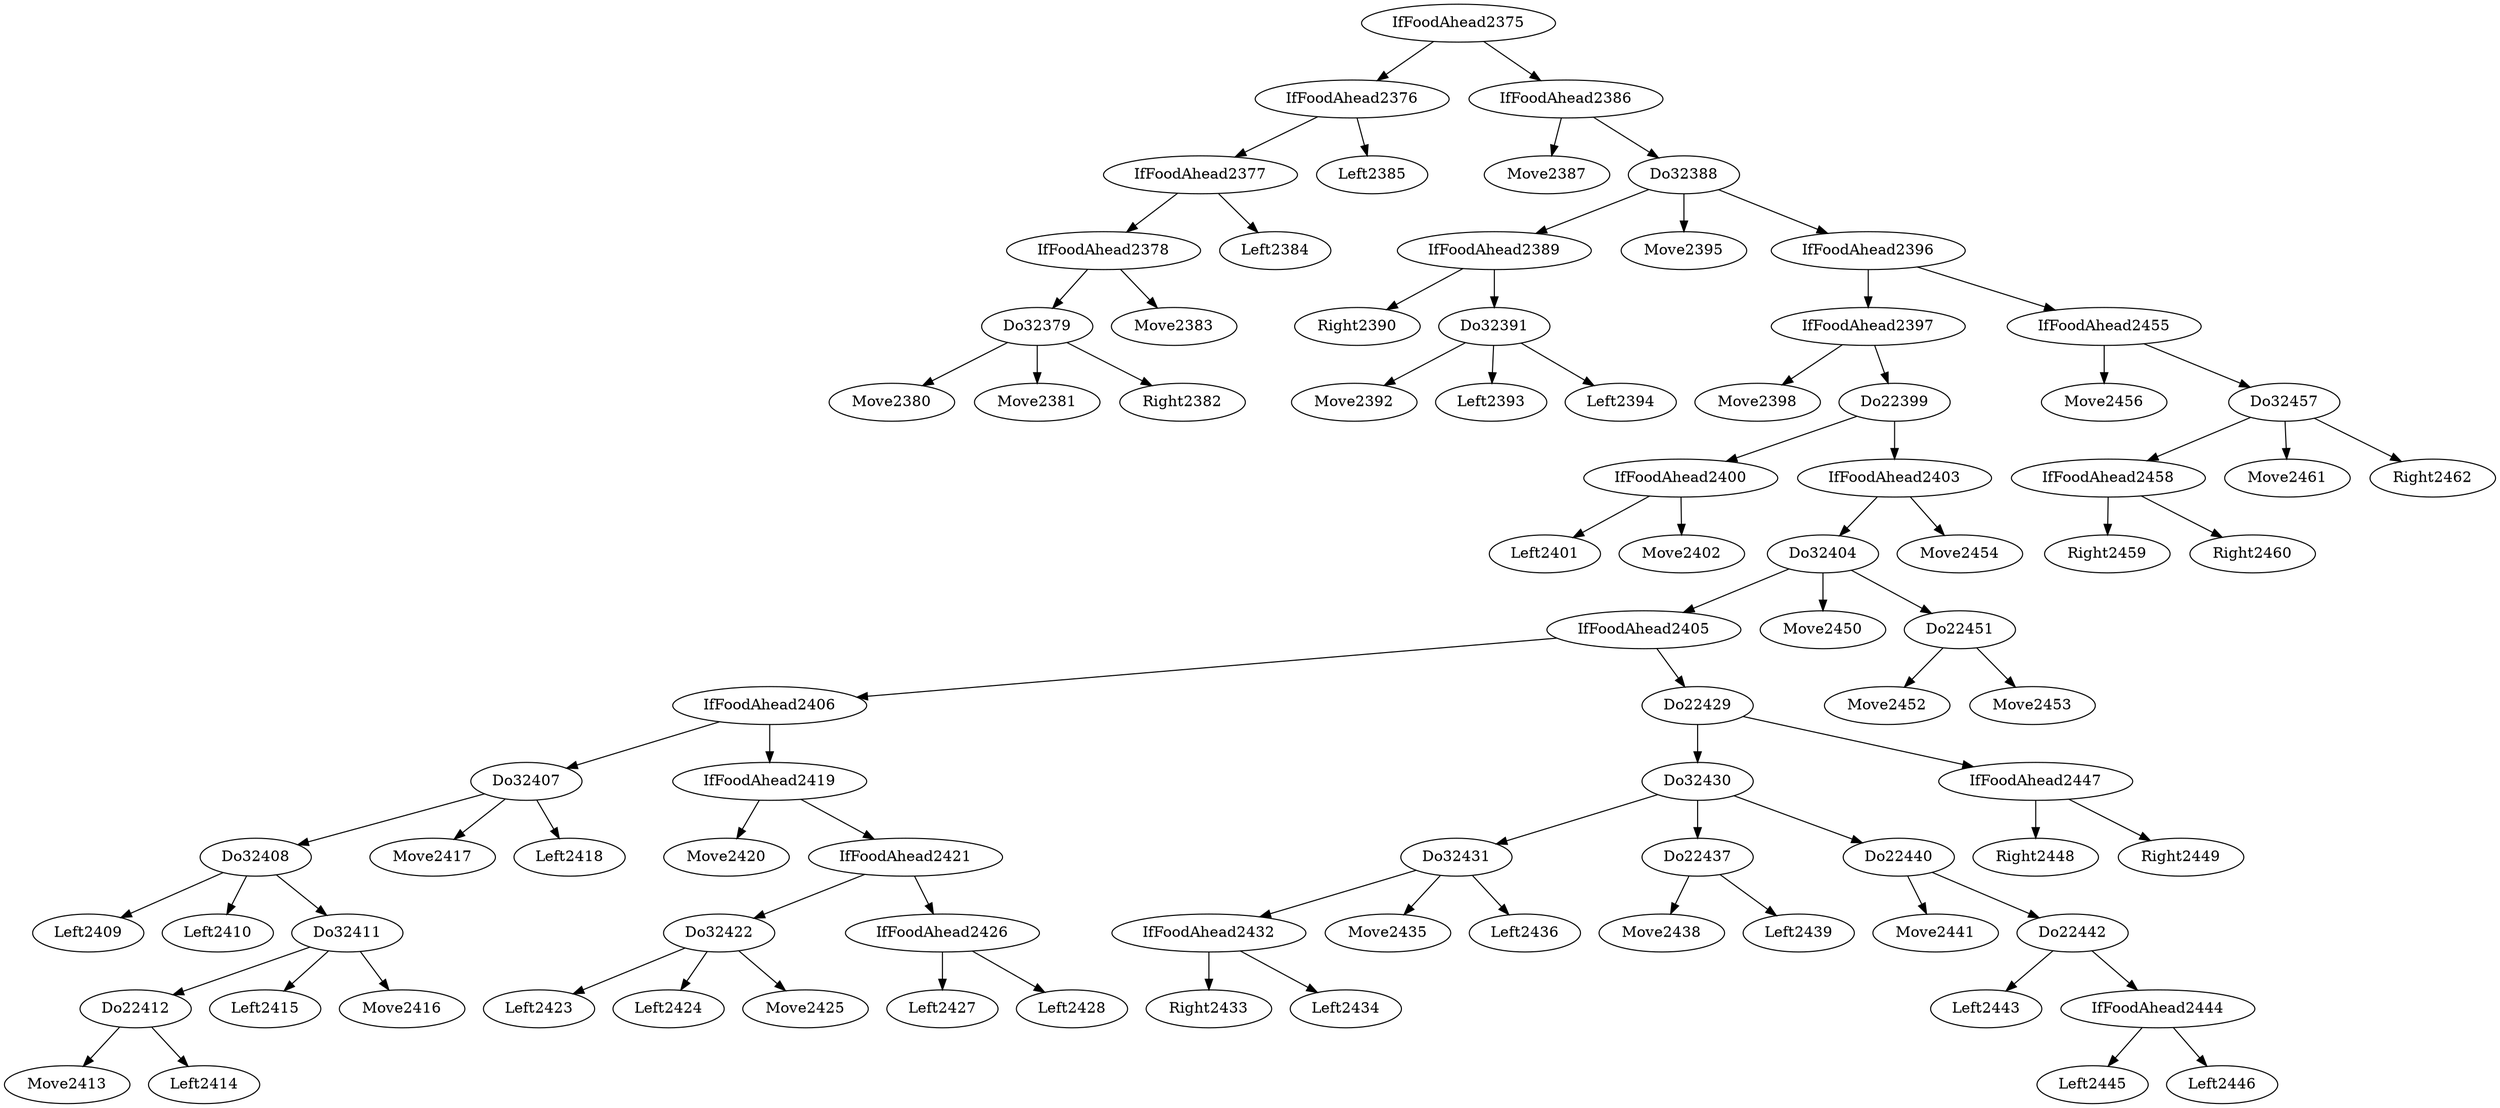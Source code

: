 digraph T {
	Do32379 -> Move2380
	Do32379 -> Move2381
	Do32379 -> Right2382
	IfFoodAhead2378 -> Do32379
	IfFoodAhead2378 -> Move2383
	IfFoodAhead2377 -> IfFoodAhead2378
	IfFoodAhead2377 -> Left2384
	IfFoodAhead2376 -> IfFoodAhead2377
	IfFoodAhead2376 -> Left2385
	IfFoodAhead2375 -> IfFoodAhead2376
	IfFoodAhead2386 -> Move2387
	IfFoodAhead2389 -> Right2390
	Do32391 -> Move2392
	Do32391 -> Left2393
	Do32391 -> Left2394
	IfFoodAhead2389 -> Do32391
	Do32388 -> IfFoodAhead2389
	Do32388 -> Move2395
	IfFoodAhead2397 -> Move2398
	IfFoodAhead2400 -> Left2401
	IfFoodAhead2400 -> Move2402
	Do22399 -> IfFoodAhead2400
	Do32408 -> Left2409
	Do32408 -> Left2410
	Do22412 -> Move2413
	Do22412 -> Left2414
	Do32411 -> Do22412
	Do32411 -> Left2415
	Do32411 -> Move2416
	Do32408 -> Do32411
	Do32407 -> Do32408
	Do32407 -> Move2417
	Do32407 -> Left2418
	IfFoodAhead2406 -> Do32407
	IfFoodAhead2419 -> Move2420
	Do32422 -> Left2423
	Do32422 -> Left2424
	Do32422 -> Move2425
	IfFoodAhead2421 -> Do32422
	IfFoodAhead2426 -> Left2427
	IfFoodAhead2426 -> Left2428
	IfFoodAhead2421 -> IfFoodAhead2426
	IfFoodAhead2419 -> IfFoodAhead2421
	IfFoodAhead2406 -> IfFoodAhead2419
	IfFoodAhead2405 -> IfFoodAhead2406
	IfFoodAhead2432 -> Right2433
	IfFoodAhead2432 -> Left2434
	Do32431 -> IfFoodAhead2432
	Do32431 -> Move2435
	Do32431 -> Left2436
	Do32430 -> Do32431
	Do22437 -> Move2438
	Do22437 -> Left2439
	Do32430 -> Do22437
	Do22440 -> Move2441
	Do22442 -> Left2443
	IfFoodAhead2444 -> Left2445
	IfFoodAhead2444 -> Left2446
	Do22442 -> IfFoodAhead2444
	Do22440 -> Do22442
	Do32430 -> Do22440
	Do22429 -> Do32430
	IfFoodAhead2447 -> Right2448
	IfFoodAhead2447 -> Right2449
	Do22429 -> IfFoodAhead2447
	IfFoodAhead2405 -> Do22429
	Do32404 -> IfFoodAhead2405
	Do32404 -> Move2450
	Do22451 -> Move2452
	Do22451 -> Move2453
	Do32404 -> Do22451
	IfFoodAhead2403 -> Do32404
	IfFoodAhead2403 -> Move2454
	Do22399 -> IfFoodAhead2403
	IfFoodAhead2397 -> Do22399
	IfFoodAhead2396 -> IfFoodAhead2397
	IfFoodAhead2455 -> Move2456
	IfFoodAhead2458 -> Right2459
	IfFoodAhead2458 -> Right2460
	Do32457 -> IfFoodAhead2458
	Do32457 -> Move2461
	Do32457 -> Right2462
	IfFoodAhead2455 -> Do32457
	IfFoodAhead2396 -> IfFoodAhead2455
	Do32388 -> IfFoodAhead2396
	IfFoodAhead2386 -> Do32388
	IfFoodAhead2375 -> IfFoodAhead2386
}
